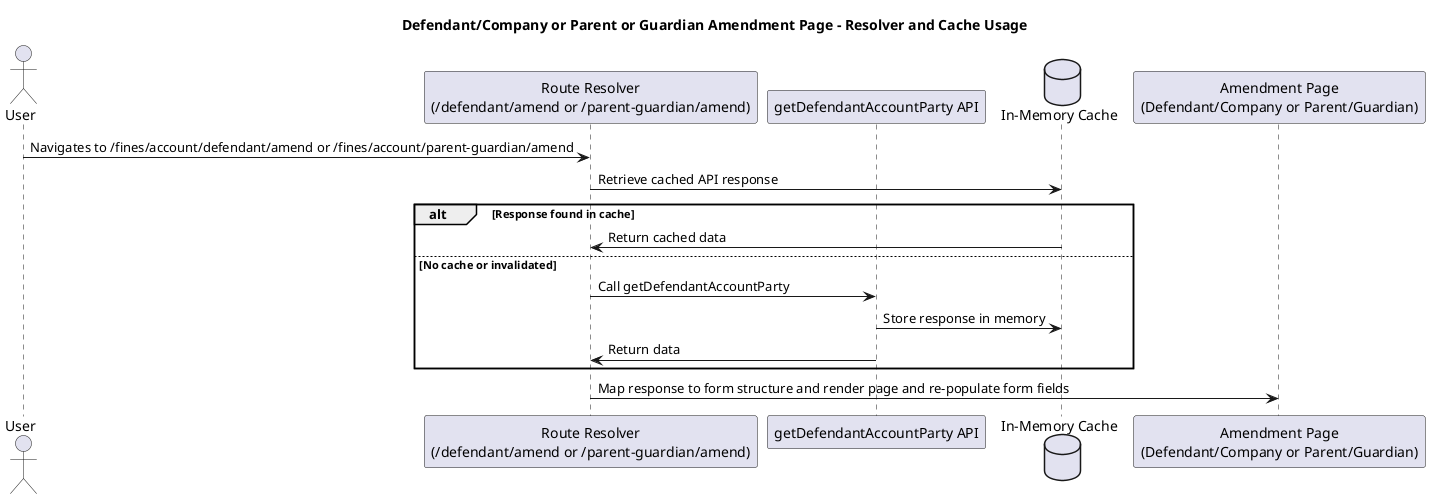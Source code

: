 @startuml
title Defendant/Company or Parent or Guardian Amendment Page - Resolver and Cache Usage

actor User
participant "Route Resolver\n(/defendant/amend or /parent-guardian/amend)" as Resolver
participant "getDefendantAccountParty API" as API
database "In-Memory Cache" as Cache
participant "Amendment Page\n(Defendant/Company or Parent/Guardian)" as Page

User -> Resolver : Navigates to /fines/account/defendant/amend or /fines/account/parent-guardian/amend 
Resolver -> Cache : Retrieve cached API response

alt Response found in cache
    Cache -> Resolver : Return cached data
else No cache or invalidated
    Resolver -> API : Call getDefendantAccountParty
    API -> Cache : Store response in memory
    API -> Resolver : Return data
end

Resolver -> Page : Map response to form structure and render page and re-populate form fields
@enduml